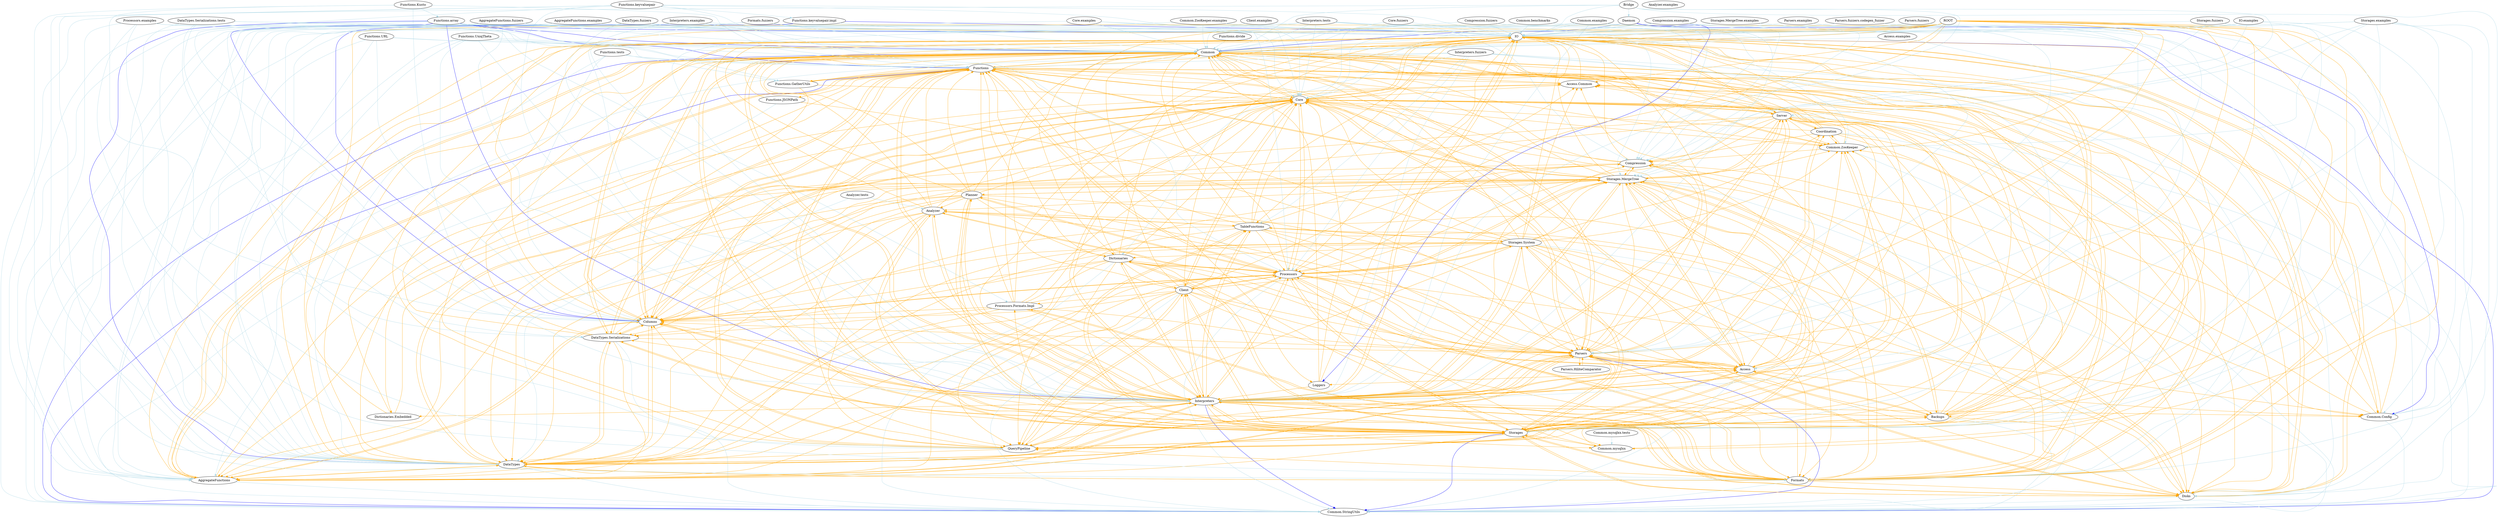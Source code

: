 digraph dependencies {
  "Compression.fuzzers" [shape=oval];
  "Compression.fuzzers" -> "IO" [color=lightblue];
  "Compression.fuzzers" -> "Compression" [color=lightblue];
  "Compression.fuzzers" -> "Common" [color=lightblue];
  "Compression.examples" [shape=oval];
  "Compression.examples" -> "Disks" [color=lightblue];
  "Compression.examples" -> "IO" [color=lightblue];
  "Compression.examples" -> "Compression" [color=lightblue];
  "Compression.examples" -> "Common" [color=lightblue];
  "DataTypes.fuzzers" [shape=oval];
  "DataTypes.fuzzers" -> "Interpreters" [color=lightblue];
  "DataTypes.fuzzers" -> "AggregateFunctions" [color=lightblue];
  "DataTypes.fuzzers" -> "Common" [color=lightblue];
  "DataTypes.fuzzers" -> "IO" [color=lightblue];
  "DataTypes.fuzzers" -> "DataTypes" [color=lightblue];
  "Client.examples" [shape=oval];
  "Client.examples" -> "IO" [color=lightblue];
  "Client.examples" -> "Common" [color=lightblue];
  "DataTypes" [shape=oval];
  "DataTypes" -> "Formats" [color=orange];
  "DataTypes" -> "Common.StringUtils" [color=lightblue];
  "DataTypes" -> "AggregateFunctions" [color=orange];
  "DataTypes" -> "DataTypes.Serializations" [color=orange];
  "DataTypes" -> "Interpreters" [color=orange];
  "DataTypes" -> "IO" [color=orange];
  "DataTypes" -> "Parsers" [color=orange];
  "DataTypes" -> "Storages" [color=orange];
  "DataTypes" -> "Core" [color=orange];
  "DataTypes" -> "Common" [color=orange];
  "DataTypes" -> "Columns" [color=orange];
  "QueryPipeline" [shape=oval];
  "QueryPipeline" -> "Storages.MergeTree" [color=orange];
  "QueryPipeline" -> "Access" [color=orange];
  "QueryPipeline" -> "Columns" [color=orange];
  "QueryPipeline" -> "DataTypes" [color=orange];
  "QueryPipeline" -> "Client" [color=orange];
  "QueryPipeline" -> "Processors" [color=orange];
  "QueryPipeline" -> "Core" [color=orange];
  "QueryPipeline" -> "Common" [color=orange];
  "QueryPipeline" -> "Interpreters" [color=orange];
  "QueryPipeline" -> "Storages" [color=orange];
  "QueryPipeline" -> "IO" [color=orange];
  "Common.mysqlxx" [shape=oval];
  "Common.mysqlxx" -> "IO" [color=orange];
  "Common.mysqlxx" -> "Common" [color=orange];
  "Common.examples" [shape=oval];
  "Common.examples" -> "Common.Config" [color=lightblue];
  "Common.examples" -> "Core" [color=lightblue];
  "Common.examples" -> "Common" [color=lightblue];
  "Common.examples" -> "IO" [color=lightblue];
  "Common.examples" -> "Compression" [color=lightblue];
  "Common.examples" -> "Interpreters" [color=lightblue];
  "Common.benchmarks" [shape=oval];
  "Common.benchmarks" -> "IO" [color=lightblue];
  "Common.benchmarks" -> "Compression" [color=lightblue];
  "Common.benchmarks" -> "Common" [color=lightblue];
  "Common.Config" [shape=oval];
  "Common.Config" -> "IO" [color=orange];
  "Common.Config" -> "Common.StringUtils" [color=lightblue];
  "Common.Config" -> "Compression" [color=orange];
  "Common.Config" -> "Common.ZooKeeper" [color=orange];
  "Common.Config" -> "Common" [color=orange];
  "Common.StringUtils" [shape=oval];
  "Functions.Kusto" [shape=oval];
  "Functions.Kusto" -> "Interpreters" [color=lightblue];
  "Functions.Kusto" -> "Columns" [color=lightblue];
  "Functions.Kusto" -> "Functions" [color=lightblue];
  "Functions.Kusto" -> "DataTypes" [color=lightblue];
  "Functions.Kusto" -> "Functions.array" [color=lightblue];
  "Functions.GatherUtils" [shape=oval];
  "Functions.GatherUtils" -> "Functions" [color=orange];
  "Functions.GatherUtils" -> "Columns" [color=orange];
  "Functions.GatherUtils" -> "Common" [color=orange];
  "Functions.GatherUtils" -> "Core" [color=orange];
  "Client" [shape=oval];
  "Client" -> "TableFunctions" [color=orange];
  "Client" -> "Functions" [color=orange];
  "Client" -> "Formats" [color=orange];
  "Client" -> "Common.StringUtils" [color=lightblue];
  "Client" -> "Access" [color=orange];
  "Client" -> "Processors" [color=orange];
  "Client" -> "Parsers" [color=orange];
  "Client" -> "AggregateFunctions" [color=orange];
  "Client" -> "Processors.Formats.Impl" [color=orange];
  "Client" -> "DataTypes" [color=orange];
  "Client" -> "Columns" [color=orange];
  "Client" -> "Storages" [color=orange];
  "Client" -> "Interpreters" [color=orange];
  "Client" -> "Compression" [color=orange];
  "Client" -> "QueryPipeline" [color=orange];
  "Client" -> "IO" [color=orange];
  "Client" -> "Storages.MergeTree" [color=orange];
  "Client" -> "Common" [color=orange];
  "Client" -> "Core" [color=orange];
  "Functions" [shape=oval];
  "Functions" -> "Functions.JSONPath" [color=orange];
  "Functions" -> "Access" [color=orange];
  "Functions" -> "Dictionaries.Embedded" [color=orange];
  "Functions" -> "Storages" [color=orange];
  "Functions" -> "Common.ZooKeeper" [color=orange];
  "Functions" -> "Backups" [color=orange];
  "Functions" -> "AggregateFunctions" [color=orange];
  "Functions" -> "Storages.MergeTree" [color=orange];
  "Functions" -> "Functions.GatherUtils" [color=orange];
  "Functions" -> "Disks" [color=orange];
  "Functions" -> "Loggers" [color=orange];
  "Functions" -> "Formats" [color=orange];
  "Functions" -> "Common.StringUtils" [color=blue];
  "Functions" -> "Common" [color=orange];
  "Functions" -> "Core" [color=orange];
  "Functions" -> "Columns" [color=orange];
  "Functions" -> "Interpreters" [color=orange];
  "Functions" -> "DataTypes" [color=orange];
  "Functions" -> "DataTypes.Serializations" [color=orange];
  "Functions" -> "IO" [color=orange];
  "Functions" -> "Access.Common" [color=orange];
  "Functions" -> "Parsers" [color=orange];
  "Functions" -> "Processors" [color=orange];
  "Functions.array" [shape=oval];
  "Functions.array" -> "DataTypes.Serializations" [color=lightblue];
  "Functions.array" -> "AggregateFunctions" [color=lightblue];
  "Functions.array" -> "Functions.GatherUtils" [color=lightblue];
  "Functions.array" -> "Core" [color=lightblue];
  "Functions.array" -> "Common" [color=blue];
  "Functions.array" -> "Columns" [color=blue];
  "Functions.array" -> "Interpreters" [color=blue];
  "Functions.array" -> "Functions" [color=blue];
  "Functions.array" -> "IO" [color=blue];
  "Functions.array" -> "DataTypes" [color=blue];
  "Functions.JSONPath" [shape=oval];
  "Functions.JSONPath" -> "IO" [color=orange];
  "Functions.JSONPath" -> "Common.StringUtils" [color=lightblue];
  "Functions.JSONPath" -> "Parsers" [color=orange];
  "Functions.URL" [shape=oval];
  "Functions.URL" -> "DataTypes" [color=lightblue];
  "Functions.URL" -> "Functions" [color=lightblue];
  "Functions.URL" -> "Common.StringUtils" [color=lightblue];
  "Functions.URL" -> "Columns" [color=lightblue];
  "Functions.URL" -> "Common" [color=lightblue];
  "Common" [shape=oval];
  "Common" -> "Disks" [color=orange];
  "Common" -> "Common.ZooKeeper" [color=orange];
  "Common" -> "Common.Config" [color=orange];
  "Common" -> "Core" [color=orange];
  "Common" -> "Formats" [color=orange];
  "Common" -> "IO" [color=orange];
  "Common" -> "Columns" [color=orange];
  "Common" -> "Interpreters" [color=orange];
  "Common" -> "Storages" [color=orange];
  "Common" -> "Functions" [color=orange];
  "Common" -> "Parsers" [color=orange];
  "Common" -> "AggregateFunctions" [color=orange];
  "Common" -> "Common.StringUtils" [color=blue];
  "Functions.UniqTheta" [shape=oval];
  "Functions.UniqTheta" -> "Interpreters" [color=lightblue];
  "Functions.UniqTheta" -> "DataTypes" [color=lightblue];
  "Functions.UniqTheta" -> "Functions" [color=lightblue];
  "Functions.UniqTheta" -> "AggregateFunctions" [color=lightblue];
  "Functions.UniqTheta" -> "Columns" [color=lightblue];
  "Functions.UniqTheta" -> "Common" [color=lightblue];
  "Functions.divide" [shape=oval];
  "Functions.divide" -> "Common" [color=lightblue];
  "Functions.keyvaluepair" [shape=oval];
  "Functions.keyvaluepair" -> "Functions" [color=lightblue];
  "Functions.keyvaluepair" -> "IO" [color=lightblue];
  "Functions.keyvaluepair" -> "Interpreters" [color=lightblue];
  "Functions.keyvaluepair" -> "Formats" [color=lightblue];
  "Functions.keyvaluepair" -> "Functions.keyvaluepair.impl" [color=lightblue];
  "Functions.keyvaluepair" -> "Columns" [color=lightblue];
  "Functions.keyvaluepair" -> "Core" [color=lightblue];
  "Functions.keyvaluepair" -> "DataTypes" [color=lightblue];
  "Common.ZooKeeper" [shape=oval];
  "Common.ZooKeeper" -> "Common.StringUtils" [color=lightblue];
  "Common.ZooKeeper" -> "Compression" [color=orange];
  "Common.ZooKeeper" -> "Common" [color=orange];
  "Common.ZooKeeper" -> "Interpreters" [color=orange];
  "Common.ZooKeeper" -> "Coordination" [color=orange];
  "Common.ZooKeeper" -> "IO" [color=orange];
  "AggregateFunctions.examples" [shape=oval];
  "AggregateFunctions.examples" -> "IO" [color=lightblue];
  "AggregateFunctions.examples" -> "AggregateFunctions" [color=lightblue];
  "AggregateFunctions" [shape=oval];
  "AggregateFunctions" -> "Common.StringUtils" [color=lightblue];
  "AggregateFunctions" -> "Functions" [color=orange];
  "AggregateFunctions" -> "Interpreters" [color=orange];
  "AggregateFunctions" -> "Core" [color=orange];
  "AggregateFunctions" -> "Columns" [color=orange];
  "AggregateFunctions" -> "Common" [color=orange];
  "AggregateFunctions" -> "Parsers" [color=orange];
  "AggregateFunctions" -> "IO" [color=orange];
  "AggregateFunctions" -> "DataTypes" [color=orange];
  "Dictionaries.Embedded" [shape=oval];
  "Dictionaries.Embedded" -> "IO" [color=orange];
  "Dictionaries.Embedded" -> "Common" [color=orange];
  "Dictionaries.Embedded" -> "Core" [color=orange];
  "Compression" [shape=oval];
  "Compression" -> "Core" [color=orange];
  "Compression" -> "DataTypes" [color=orange];
  "Compression" -> "Storages.MergeTree" [color=orange];
  "Compression" -> "Parsers" [color=orange];
  "Compression" -> "IO" [color=orange];
  "Compression" -> "Common" [color=orange];
  "Compression" -> "Disks" [color=orange];
  "Core.fuzzers" [shape=oval];
  "Core.fuzzers" -> "IO" [color=lightblue];
  "Core.fuzzers" -> "Core" [color=lightblue];
  "Interpreters.fuzzers" [shape=oval];
  "Interpreters.fuzzers" -> "TableFunctions" [color=lightblue];
  "Interpreters.fuzzers" -> "Storages" [color=lightblue];
  "Interpreters.fuzzers" -> "Processors" [color=lightblue];
  "Interpreters.fuzzers" -> "Functions" [color=lightblue];
  "Interpreters.fuzzers" -> "AggregateFunctions" [color=lightblue];
  "Interpreters.fuzzers" -> "Disks" [color=lightblue];
  "Interpreters.fuzzers" -> "Interpreters" [color=lightblue];
  "Interpreters.fuzzers" -> "Dictionaries" [color=lightblue];
  "Interpreters.fuzzers" -> "Formats" [color=lightblue];
  "Common.mysqlxx.tests" [shape=oval];
  "Common.mysqlxx.tests" -> "Common.mysqlxx" [color=lightblue];
  "Core.examples" [shape=oval];
  "Core.examples" -> "DataTypes" [color=lightblue];
  "Core.examples" -> "Core" [color=lightblue];
  "Core.examples" -> "IO" [color=lightblue];
  "Core.examples" -> "Common" [color=lightblue];
  "Processors.examples" [shape=oval];
  "Processors.examples" -> "QueryPipeline" [color=lightblue];
  "Processors.examples" -> "Processors.Formats.Impl" [color=lightblue];
  "Processors.examples" -> "DataTypes" [color=lightblue];
  "Processors.examples" -> "Formats" [color=lightblue];
  "Processors.examples" -> "IO" [color=lightblue];
  "Processors.examples" -> "Processors" [color=lightblue];
  "Interpreters.examples" [shape=oval];
  "Interpreters.examples" -> "DataTypes" [color=lightblue];
  "Interpreters.examples" -> "AggregateFunctions" [color=lightblue];
  "Interpreters.examples" -> "Common" [color=lightblue];
  "Interpreters.examples" -> "Compression" [color=lightblue];
  "Interpreters.examples" -> "IO" [color=lightblue];
  "Interpreters.examples" -> "Interpreters" [color=lightblue];
  "TableFunctions" [shape=oval];
  "TableFunctions" -> "Access" [color=orange];
  "TableFunctions" -> "Disks" [color=orange];
  "TableFunctions" -> "Functions" [color=orange];
  "TableFunctions" -> "QueryPipeline" [color=orange];
  "TableFunctions" -> "Formats" [color=orange];
  "TableFunctions" -> "DataTypes" [color=orange];
  "TableFunctions" -> "Processors" [color=orange];
  "TableFunctions" -> "Core" [color=orange];
  "TableFunctions" -> "Storages.System" [color=orange];
  "TableFunctions" -> "Interpreters" [color=orange];
  "TableFunctions" -> "IO" [color=orange];
  "TableFunctions" -> "Parsers" [color=orange];
  "TableFunctions" -> "Storages" [color=orange];
  "TableFunctions" -> "Access.Common" [color=orange];
  "TableFunctions" -> "Analyzer" [color=orange];
  "TableFunctions" -> "Common" [color=orange];
  "Bridge" [shape=oval];
  "Bridge" -> "IO" [color=lightblue];
  "Bridge" -> "Common.StringUtils" [color=lightblue];
  "Bridge" -> "Daemon" [color=lightblue];
  "Bridge" -> "Formats" [color=lightblue];
  "Bridge" -> "Interpreters" [color=lightblue];
  "Bridge" -> "Server" [color=lightblue];
  "Bridge" -> "Common" [color=lightblue];
  "Disks" [shape=oval];
  "Disks" -> "Storages.MergeTree" [color=orange];
  "Disks" -> "Common.StringUtils" [color=lightblue];
  "Disks" -> "Storages" [color=orange];
  "Disks" -> "Parsers" [color=orange];
  "Disks" -> "IO" [color=orange];
  "Disks" -> "Interpreters" [color=orange];
  "Disks" -> "Common" [color=orange];
  "Disks" -> "Core" [color=orange];
  "Analyzer.examples" [shape=oval];
  "Access.Common" [shape=oval];
  "Access.Common" -> "IO" [color=orange];
  "Access.Common" -> "Common" [color=orange];
  "Access.Common" -> "Core" [color=orange];
  "DataTypes.Serializations.tests" [shape=oval];
  "DataTypes.Serializations.tests" -> "DataTypes" [color=lightblue];
  "DataTypes.Serializations.tests" -> "IO" [color=lightblue];
  "DataTypes.Serializations.tests" -> "DataTypes.Serializations" [color=lightblue];
  "DataTypes.Serializations.tests" -> "Common" [color=lightblue];
  "DataTypes.Serializations.tests" -> "Columns" [color=lightblue];
  "Interpreters" [shape=oval];
  "Interpreters" -> "Dictionaries.Embedded" [color=orange];
  "Interpreters" -> "Storages.System" [color=orange];
  "Interpreters" -> "Common.Config" [color=orange];
  "Interpreters" -> "Common.mysqlxx" [color=orange];
  "Interpreters" -> "Compression" [color=orange];
  "Interpreters" -> "TableFunctions" [color=orange];
  "Interpreters" -> "DataTypes.Serializations" [color=orange];
  "Interpreters" -> "Common.StringUtils" [color=blue];
  "Interpreters" -> "Planner" [color=orange];
  "Interpreters" -> "Client" [color=orange];
  "Interpreters" -> "Access" [color=orange];
  "Interpreters" -> "Common.ZooKeeper" [color=orange];
  "Interpreters" -> "Dictionaries" [color=orange];
  "Interpreters" -> "Processors" [color=orange];
  "Interpreters" -> "Storages" [color=orange];
  "Interpreters" -> "Columns" [color=orange];
  "Interpreters" -> "Parsers" [color=orange];
  "Interpreters" -> "Storages.MergeTree" [color=orange];
  "Interpreters" -> "QueryPipeline" [color=orange];
  "Interpreters" -> "Analyzer" [color=orange];
  "Interpreters" -> "DataTypes" [color=orange];
  "Interpreters" -> "Backups" [color=orange];
  "Interpreters" -> "Common" [color=orange];
  "Interpreters" -> "AggregateFunctions" [color=orange];
  "Interpreters" -> "Formats" [color=orange];
  "Interpreters" -> "IO" [color=orange];
  "Interpreters" -> "Access.Common" [color=orange];
  "Interpreters" -> "Disks" [color=orange];
  "Interpreters" -> "Coordination" [color=orange];
  "Interpreters" -> "Core" [color=orange];
  "Interpreters" -> "Server" [color=orange];
  "Interpreters" -> "Functions" [color=orange];
  "Dictionaries" [shape=oval];
  "Dictionaries" -> "Client" [color=orange];
  "Dictionaries" -> "Common.StringUtils" [color=lightblue];
  "Dictionaries" -> "Formats" [color=orange];
  "Dictionaries" -> "Common" [color=orange];
  "Dictionaries" -> "Storages" [color=orange];
  "Dictionaries" -> "Functions" [color=orange];
  "Dictionaries" -> "DataTypes.Serializations" [color=orange];
  "Dictionaries" -> "Common.mysqlxx" [color=orange];
  "Dictionaries" -> "DataTypes" [color=orange];
  "Dictionaries" -> "Processors" [color=orange];
  "Dictionaries" -> "QueryPipeline" [color=orange];
  "Dictionaries" -> "Core" [color=orange];
  "Dictionaries" -> "Columns" [color=orange];
  "Dictionaries" -> "IO" [color=orange];
  "Dictionaries" -> "Parsers" [color=orange];
  "Dictionaries" -> "Interpreters" [color=orange];
  "Common.ZooKeeper.examples" [shape=oval];
  "Common.ZooKeeper.examples" -> "Common.StringUtils" [color=lightblue];
  "Common.ZooKeeper.examples" -> "IO" [color=lightblue];
  "Common.ZooKeeper.examples" -> "Common" [color=lightblue];
  "Common.ZooKeeper.examples" -> "Common.ZooKeeper" [color=lightblue];
  "Processors.Formats.Impl" [shape=oval];
  "Processors.Formats.Impl" -> "Functions" [color=orange];
  "Processors.Formats.Impl" -> "Columns" [color=orange];
  "Processors.Formats.Impl" -> "DataTypes.Serializations" [color=orange];
  "Processors.Formats.Impl" -> "DataTypes" [color=orange];
  "Processors.Formats.Impl" -> "Storages.MergeTree" [color=orange];
  "Processors.Formats.Impl" -> "Processors" [color=orange];
  "Processors.Formats.Impl" -> "IO" [color=orange];
  "Processors.Formats.Impl" -> "Parsers" [color=orange];
  "Processors.Formats.Impl" -> "Interpreters" [color=orange];
  "Processors.Formats.Impl" -> "Formats" [color=orange];
  "Processors.Formats.Impl" -> "Common" [color=orange];
  "Processors.Formats.Impl" -> "Core" [color=orange];
  "Core" [shape=oval];
  "Core" -> "Access" [color=orange];
  "Core" -> "Processors" [color=orange];
  "Core" -> "Parsers" [color=orange];
  "Core" -> "Functions" [color=orange];
  "Core" -> "Common.ZooKeeper" [color=orange];
  "Core" -> "Common" [color=orange];
  "Core" -> "Storages" [color=orange];
  "Core" -> "Interpreters" [color=orange];
  "Core" -> "Columns" [color=orange];
  "Core" -> "Formats" [color=orange];
  "Core" -> "QueryPipeline" [color=orange];
  "Core" -> "IO" [color=orange];
  "Core" -> "DataTypes.Serializations" [color=orange];
  "Core" -> "Client" [color=orange];
  "Core" -> "DataTypes" [color=orange];
  "Core" -> "Server" [color=orange];
  "Processors" [shape=oval];
  "Processors" -> "Common.Config" [color=orange];
  "Processors" -> "Storages.System" [color=orange];
  "Processors" -> "Analyzer" [color=orange];
  "Processors" -> "Planner" [color=orange];
  "Processors" -> "Common.StringUtils" [color=lightblue];
  "Processors" -> "Functions" [color=orange];
  "Processors" -> "DataTypes" [color=orange];
  "Processors" -> "Compression" [color=orange];
  "Processors" -> "Client" [color=orange];
  "Processors" -> "Storages.MergeTree" [color=orange];
  "Processors" -> "Access" [color=orange];
  "Processors" -> "Formats" [color=orange];
  "Processors" -> "Core" [color=orange];
  "Processors" -> "Common" [color=orange];
  "Processors" -> "Storages" [color=orange];
  "Processors" -> "Interpreters" [color=orange];
  "Processors" -> "Columns" [color=orange];
  "Processors" -> "AggregateFunctions" [color=orange];
  "Processors" -> "Parsers" [color=orange];
  "Processors" -> "Common.mysqlxx" [color=orange];
  "Processors" -> "IO" [color=orange];
  "Processors" -> "QueryPipeline" [color=orange];
  "Processors" -> "Disks" [color=orange];
  "Server" [shape=oval];
  "Server" -> "Storages.MergeTree" [color=orange];
  "Server" -> "DataTypes" [color=orange];
  "Server" -> "Access.Common" [color=orange];
  "Server" -> "Processors" [color=orange];
  "Server" -> "Parsers" [color=orange];
  "Server" -> "QueryPipeline" [color=orange];
  "Server" -> "Storages" [color=orange];
  "Server" -> "Columns" [color=orange];
  "Server" -> "Formats" [color=orange];
  "Server" -> "Core" [color=orange];
  "Server" -> "Access" [color=orange];
  "Server" -> "Common.StringUtils" [color=lightblue];
  "Server" -> "Disks" [color=orange];
  "Server" -> "Interpreters" [color=orange];
  "Server" -> "Coordination" [color=orange];
  "Server" -> "Compression" [color=orange];
  "Server" -> "Common.ZooKeeper" [color=orange];
  "Server" -> "Common" [color=orange];
  "Server" -> "IO" [color=orange];
  "Analyzer" [shape=oval];
  "Analyzer" -> "TableFunctions" [color=orange];
  "Analyzer" -> "Formats" [color=orange];
  "Analyzer" -> "Processors" [color=orange];
  "Analyzer" -> "IO" [color=orange];
  "Analyzer" -> "Common" [color=orange];
  "Analyzer" -> "Core" [color=orange];
  "Analyzer" -> "Columns" [color=orange];
  "Analyzer" -> "Interpreters" [color=orange];
  "Analyzer" -> "Storages" [color=orange];
  "Analyzer" -> "DataTypes" [color=orange];
  "Analyzer" -> "QueryPipeline" [color=orange];
  "Analyzer" -> "Functions" [color=orange];
  "Analyzer" -> "Parsers" [color=orange];
  "Analyzer" -> "AggregateFunctions" [color=orange];
  "Access" [shape=oval];
  "Access" -> "Common.StringUtils" [color=lightblue];
  "Access" -> "Common.Config" [color=orange];
  "Access" -> "Loggers" [color=orange];
  "Access" -> "Backups" [color=orange];
  "Access" -> "Dictionaries" [color=orange];
  "Access" -> "Storages" [color=orange];
  "Access" -> "Storages.MergeTree" [color=orange];
  "Access" -> "Interpreters" [color=orange];
  "Access" -> "Parsers" [color=orange];
  "Access" -> "IO" [color=orange];
  "Access" -> "Core" [color=orange];
  "Access" -> "Common" [color=orange];
  "Access" -> "Common.ZooKeeper" [color=orange];
  "Access" -> "Access.Common" [color=orange];
  "Storages.fuzzers" [shape=oval];
  "Storages.fuzzers" -> "Storages.MergeTree" [color=lightblue];
  "Storages.fuzzers" -> "IO" [color=lightblue];
  "Storages.fuzzers" -> "Storages" [color=lightblue];
  "ROOT" -> "Formats" [color=orange];
  "ROOT" -> "Processors" [color=orange];
  "ROOT" -> "Columns" [color=orange];
  "ROOT" -> "Dictionaries" [color=orange];
  "ROOT" -> "Backups" [color=orange];
  "ROOT" -> "TableFunctions" [color=orange];
  "ROOT" -> "Common.ZooKeeper" [color=orange];
  "ROOT" -> "Common" [color=orange];
  "ROOT" -> "Core" [color=orange];
  "ROOT" -> "Parsers" [color=orange];
  "ROOT" -> "Storages" [color=orange];
  "ROOT" -> "Interpreters" [color=orange];
  "ROOT" -> "Common.mysqlxx" [color=orange];
  "ROOT" -> "IO" [color=orange];
  "ROOT" -> "QueryPipeline" [color=orange];
  "ROOT" -> "DataTypes" [color=orange];
  "ROOT" -> "Access.Common" [color=orange];
  "Coordination" [shape=oval];
  "Coordination" -> "Common.Config" [color=orange];
  "Coordination" -> "Compression" [color=orange];
  "Coordination" -> "Server" [color=orange];
  "Coordination" -> "Common.StringUtils" [color=lightblue];
  "Coordination" -> "IO" [color=orange];
  "Coordination" -> "Disks" [color=orange];
  "Coordination" -> "Interpreters" [color=orange];
  "Coordination" -> "Core" [color=orange];
  "Coordination" -> "Common.ZooKeeper" [color=orange];
  "Coordination" -> "Common" [color=orange];
  "Storages.MergeTree" [shape=oval];
  "Storages.MergeTree" -> "Common.Config" [color=orange];
  "Storages.MergeTree" -> "Analyzer" [color=orange];
  "Storages.MergeTree" -> "Functions" [color=orange];
  "Storages.MergeTree" -> "Backups" [color=orange];
  "Storages.MergeTree" -> "AggregateFunctions" [color=orange];
  "Storages.MergeTree" -> "Server" [color=orange];
  "Storages.MergeTree" -> "Access" [color=orange];
  "Storages.MergeTree" -> "Planner" [color=orange];
  "Storages.MergeTree" -> "Common.StringUtils" [color=lightblue];
  "Storages.MergeTree" -> "Formats" [color=orange];
  "Storages.MergeTree" -> "DataTypes" [color=orange];
  "Storages.MergeTree" -> "Disks" [color=orange];
  "Storages.MergeTree" -> "DataTypes.Serializations" [color=orange];
  "Storages.MergeTree" -> "QueryPipeline" [color=orange];
  "Storages.MergeTree" -> "IO" [color=orange];
  "Storages.MergeTree" -> "Common" [color=orange];
  "Storages.MergeTree" -> "Core" [color=orange];
  "Storages.MergeTree" -> "Common.ZooKeeper" [color=orange];
  "Storages.MergeTree" -> "Columns" [color=orange];
  "Storages.MergeTree" -> "Storages" [color=orange];
  "Storages.MergeTree" -> "Interpreters" [color=orange];
  "Storages.MergeTree" -> "Parsers" [color=orange];
  "Storages.MergeTree" -> "Processors" [color=orange];
  "Storages.MergeTree" -> "Compression" [color=orange];
  "Daemon" [shape=oval];
  "Daemon" -> "Core" [color=lightblue];
  "Daemon" -> "IO" [color=lightblue];
  "Daemon" -> "Interpreters" [color=lightblue];
  "Daemon" -> "Common.Config" [color=blue];
  "Daemon" -> "Loggers" [color=blue];
  "Daemon" -> "Common" [color=blue];
  "Loggers" [shape=oval];
  "Loggers" -> "Core" [color=orange];
  "Loggers" -> "Interpreters" [color=orange];
  "Loggers" -> "IO" [color=orange];
  "Loggers" -> "Common" [color=orange];
  "Backups" [shape=oval];
  "Backups" -> "Common.StringUtils" [color=lightblue];
  "Backups" -> "Access.Common" [color=orange];
  "Backups" -> "Access" [color=orange];
  "Backups" -> "Functions" [color=orange];
  "Backups" -> "IO" [color=orange];
  "Backups" -> "Parsers" [color=orange];
  "Backups" -> "Common.ZooKeeper" [color=orange];
  "Backups" -> "Core" [color=orange];
  "Backups" -> "Common" [color=orange];
  "Backups" -> "Storages.MergeTree" [color=orange];
  "Backups" -> "Disks" [color=orange];
  "Backups" -> "Storages" [color=orange];
  "Backups" -> "Interpreters" [color=orange];
  "Storages" [shape=oval];
  "Storages" -> "Processors.Formats.Impl" [color=orange];
  "Storages" -> "Dictionaries" [color=orange];
  "Storages" -> "Columns" [color=orange];
  "Storages" -> "Access" [color=orange];
  "Storages" -> "Functions" [color=orange];
  "Storages" -> "Backups" [color=orange];
  "Storages" -> "Storages.System" [color=orange];
  "Storages" -> "Planner" [color=orange];
  "Storages" -> "Compression" [color=orange];
  "Storages" -> "QueryPipeline" [color=orange];
  "Storages" -> "Common.mysqlxx" [color=orange];
  "Storages" -> "Core" [color=orange];
  "Storages" -> "Common.ZooKeeper" [color=orange];
  "Storages" -> "Interpreters" [color=orange];
  "Storages" -> "Processors" [color=orange];
  "Storages" -> "Client" [color=orange];
  "Storages" -> "Parsers" [color=orange];
  "Storages" -> "Storages.MergeTree" [color=orange];
  "Storages" -> "AggregateFunctions" [color=orange];
  "Storages" -> "Common" [color=orange];
  "Storages" -> "Formats" [color=orange];
  "Storages" -> "TableFunctions" [color=orange];
  "Storages" -> "Analyzer" [color=orange];
  "Storages" -> "IO" [color=orange];
  "Storages" -> "Disks" [color=orange];
  "Storages" -> "Access.Common" [color=orange];
  "Storages" -> "DataTypes" [color=orange];
  "Storages" -> "Common.StringUtils" [color=blue];
  "Analyzer.tests" [shape=oval];
  "Analyzer.tests" -> "DataTypes" [color=lightblue];
  "Analyzer.tests" -> "Analyzer" [color=lightblue];
  "Storages.System" [shape=oval];
  "Storages.System" -> "Functions" [color=orange];
  "Storages.System" -> "Columns" [color=orange];
  "Storages.System" -> "Dictionaries" [color=orange];
  "Storages.System" -> "Access" [color=orange];
  "Storages.System" -> "Formats" [color=orange];
  "Storages.System" -> "AggregateFunctions" [color=orange];
  "Storages.System" -> "Common" [color=orange];
  "Storages.System" -> "Common.ZooKeeper" [color=orange];
  "Storages.System" -> "Storages.MergeTree" [color=orange];
  "Storages.System" -> "TableFunctions" [color=orange];
  "Storages.System" -> "IO" [color=orange];
  "Storages.System" -> "Disks" [color=orange];
  "Storages.System" -> "Access.Common" [color=orange];
  "Storages.System" -> "Coordination" [color=orange];
  "Storages.System" -> "Common.StringUtils" [color=lightblue];
  "Storages.System" -> "Backups" [color=orange];
  "Storages.System" -> "Interpreters" [color=orange];
  "Storages.System" -> "Processors" [color=orange];
  "Storages.System" -> "QueryPipeline" [color=orange];
  "Storages.System" -> "Core" [color=orange];
  "Storages.System" -> "DataTypes" [color=orange];
  "Storages.System" -> "Parsers" [color=orange];
  "Storages.System" -> "Storages" [color=orange];
  "Interpreters.tests" [shape=oval];
  "Interpreters.tests" -> "Storages.MergeTree" [color=lightblue];
  "Interpreters.tests" -> "Interpreters" [color=lightblue];
  "Interpreters.tests" -> "Core" [color=lightblue];
  "Interpreters.tests" -> "Common" [color=lightblue];
  "Interpreters.tests" -> "Disks" [color=lightblue];
  "Interpreters.tests" -> "Parsers" [color=lightblue];
  "Interpreters.tests" -> "IO" [color=lightblue];
  "Interpreters.tests" -> "DataTypes" [color=lightblue];
  "Storages.MergeTree.examples" [shape=oval];
  "Storages.MergeTree.examples" -> "Storages.MergeTree" [color=lightblue];
  "Storages.MergeTree.examples" -> "IO" [color=lightblue];
  "Formats" [shape=oval];
  "Formats" -> "Functions" [color=orange];
  "Formats" -> "Common.StringUtils" [color=lightblue];
  "Formats" -> "Disks" [color=orange];
  "Formats" -> "Processors.Formats.Impl" [color=orange];
  "Formats" -> "Parsers" [color=orange];
  "Formats" -> "Processors" [color=orange];
  "Formats" -> "Core" [color=orange];
  "Formats" -> "Common" [color=orange];
  "Formats" -> "Columns" [color=orange];
  "Formats" -> "Storages" [color=orange];
  "Formats" -> "Interpreters" [color=orange];
  "Formats" -> "DataTypes" [color=orange];
  "Formats" -> "QueryPipeline" [color=orange];
  "Formats" -> "IO" [color=orange];
  "Formats" -> "DataTypes.Serializations" [color=orange];
  "Formats" -> "Compression" [color=orange];
  "AggregateFunctions.fuzzers" [shape=oval];
  "AggregateFunctions.fuzzers" -> "Interpreters" [color=lightblue];
  "AggregateFunctions.fuzzers" -> "AggregateFunctions" [color=lightblue];
  "AggregateFunctions.fuzzers" -> "Common" [color=lightblue];
  "AggregateFunctions.fuzzers" -> "IO" [color=lightblue];
  "AggregateFunctions.fuzzers" -> "DataTypes" [color=lightblue];
  "Access.examples" [shape=oval];
  "Access.examples" -> "Common" [color=lightblue];
  "Access.examples" -> "Access" [color=lightblue];
  "Columns" [shape=oval];
  "Columns" -> "Processors" [color=orange];
  "Columns" -> "AggregateFunctions" [color=orange];
  "Columns" -> "Functions" [color=orange];
  "Columns" -> "DataTypes.Serializations" [color=orange];
  "Columns" -> "IO" [color=orange];
  "Columns" -> "DataTypes" [color=orange];
  "Columns" -> "Interpreters" [color=orange];
  "Columns" -> "Common" [color=orange];
  "Columns" -> "Core" [color=orange];
  "Formats.fuzzers" [shape=oval];
  "Formats.fuzzers" -> "QueryPipeline" [color=lightblue];
  "Formats.fuzzers" -> "Processors" [color=lightblue];
  "Formats.fuzzers" -> "AggregateFunctions" [color=lightblue];
  "Formats.fuzzers" -> "Common" [color=lightblue];
  "Formats.fuzzers" -> "Interpreters" [color=lightblue];
  "Formats.fuzzers" -> "Formats" [color=lightblue];
  "Formats.fuzzers" -> "IO" [color=lightblue];
  "Parsers" [shape=oval];
  "Parsers" -> "AggregateFunctions" [color=orange];
  "Parsers" -> "Parsers.HiliteComparator" [color=orange];
  "Parsers" -> "DataTypes" [color=orange];
  "Parsers" -> "Columns" [color=orange];
  "Parsers" -> "Disks" [color=orange];
  "Parsers" -> "Access" [color=orange];
  "Parsers" -> "Common.StringUtils" [color=blue];
  "Parsers" -> "Access.Common" [color=orange];
  "Parsers" -> "Server" [color=orange];
  "Parsers" -> "Storages" [color=orange];
  "Parsers" -> "IO" [color=orange];
  "Parsers" -> "Interpreters" [color=orange];
  "Parsers" -> "Core" [color=orange];
  "Parsers" -> "Common" [color=orange];
  "Parsers.examples" [shape=oval];
  "Parsers.examples" -> "Parsers" [color=lightblue];
  "Parsers.examples" -> "IO" [color=lightblue];
  "Storages.examples" [shape=oval];
  "Storages.examples" -> "Interpreters" [color=lightblue];
  "Storages.examples" -> "Disks" [color=lightblue];
  "Storages.examples" -> "Storages" [color=lightblue];
  "Storages.examples" -> "IO" [color=lightblue];
  "Storages.examples" -> "Common.Config" [color=lightblue];
  "Storages.examples" -> "Common.ZooKeeper" [color=lightblue];
  "Storages.examples" -> "Common" [color=lightblue];
  "Storages.examples" -> "Storages.MergeTree" [color=lightblue];
  "IO.examples" [shape=oval];
  "IO.examples" -> "Common" [color=lightblue];
  "IO.examples" -> "Compression" [color=lightblue];
  "IO.examples" -> "Storages" [color=lightblue];
  "IO.examples" -> "IO" [color=lightblue];
  "IO.examples" -> "Common.Config" [color=lightblue];
  "DataTypes.Serializations" [shape=oval];
  "DataTypes.Serializations" -> "Common.StringUtils" [color=lightblue];
  "DataTypes.Serializations" -> "Compression" [color=orange];
  "DataTypes.Serializations" -> "Functions" [color=orange];
  "DataTypes.Serializations" -> "Parsers" [color=orange];
  "DataTypes.Serializations" -> "Formats" [color=orange];
  "DataTypes.Serializations" -> "AggregateFunctions" [color=orange];
  "DataTypes.Serializations" -> "IO" [color=orange];
  "DataTypes.Serializations" -> "DataTypes" [color=orange];
  "DataTypes.Serializations" -> "Columns" [color=orange];
  "DataTypes.Serializations" -> "Core" [color=orange];
  "DataTypes.Serializations" -> "Common" [color=orange];
  "Parsers.fuzzers.codegen_fuzzer" [shape=oval];
  "Parsers.fuzzers.codegen_fuzzer" -> "Parsers" [color=lightblue];
  "Parsers.fuzzers.codegen_fuzzer" -> "IO" [color=lightblue];
  "Functions.keyvaluepair.impl" [shape=oval];
  "Functions.keyvaluepair.impl" -> "Common" [color=lightblue];
  "Functions.keyvaluepair.impl" -> "IO" [color=blue];
  "Functions.keyvaluepair.impl" -> "Columns" [color=blue];
  "Parsers.fuzzers" [shape=oval];
  "Parsers.fuzzers" -> "IO" [color=lightblue];
  "Parsers.fuzzers" -> "Parsers" [color=lightblue];
  "Planner" [shape=oval];
  "Planner" -> "Access" [color=orange];
  "Planner" -> "Storages.MergeTree" [color=orange];
  "Planner" -> "AggregateFunctions" [color=orange];
  "Planner" -> "DataTypes" [color=orange];
  "Planner" -> "Access.Common" [color=orange];
  "Planner" -> "Functions" [color=orange];
  "Planner" -> "Dictionaries" [color=orange];
  "Planner" -> "IO" [color=orange];
  "Planner" -> "Columns" [color=orange];
  "Planner" -> "QueryPipeline" [color=orange];
  "Planner" -> "Processors" [color=orange];
  "Planner" -> "Storages" [color=orange];
  "Planner" -> "Parsers" [color=orange];
  "Planner" -> "Common" [color=orange];
  "Planner" -> "Core" [color=orange];
  "Planner" -> "Interpreters" [color=orange];
  "Planner" -> "Analyzer" [color=orange];
  "Parsers.HiliteComparator" [shape=oval];
  "Parsers.HiliteComparator" -> "Parsers" [color=orange];
  "Functions.tests" [shape=oval];
  "Functions.tests" -> "DataTypes" [color=lightblue];
  "Functions.tests" -> "Functions" [color=lightblue];
  "Functions.tests" -> "Columns" [color=lightblue];
  "Functions.tests" -> "Functions.GatherUtils" [color=lightblue];
  "IO" [shape=oval];
  "IO" -> "Server" [color=orange];
  "IO" -> "Disks" [color=orange];
  "IO" -> "Common.StringUtils" [color=blue];
  "IO" -> "Formats" [color=orange];
  "IO" -> "Interpreters" [color=orange];
  "IO" -> "Columns" [color=orange];
  "IO" -> "Common" [color=orange];
  "IO" -> "Core" [color=orange];
  "IO" -> "Storages" [color=orange];
}
